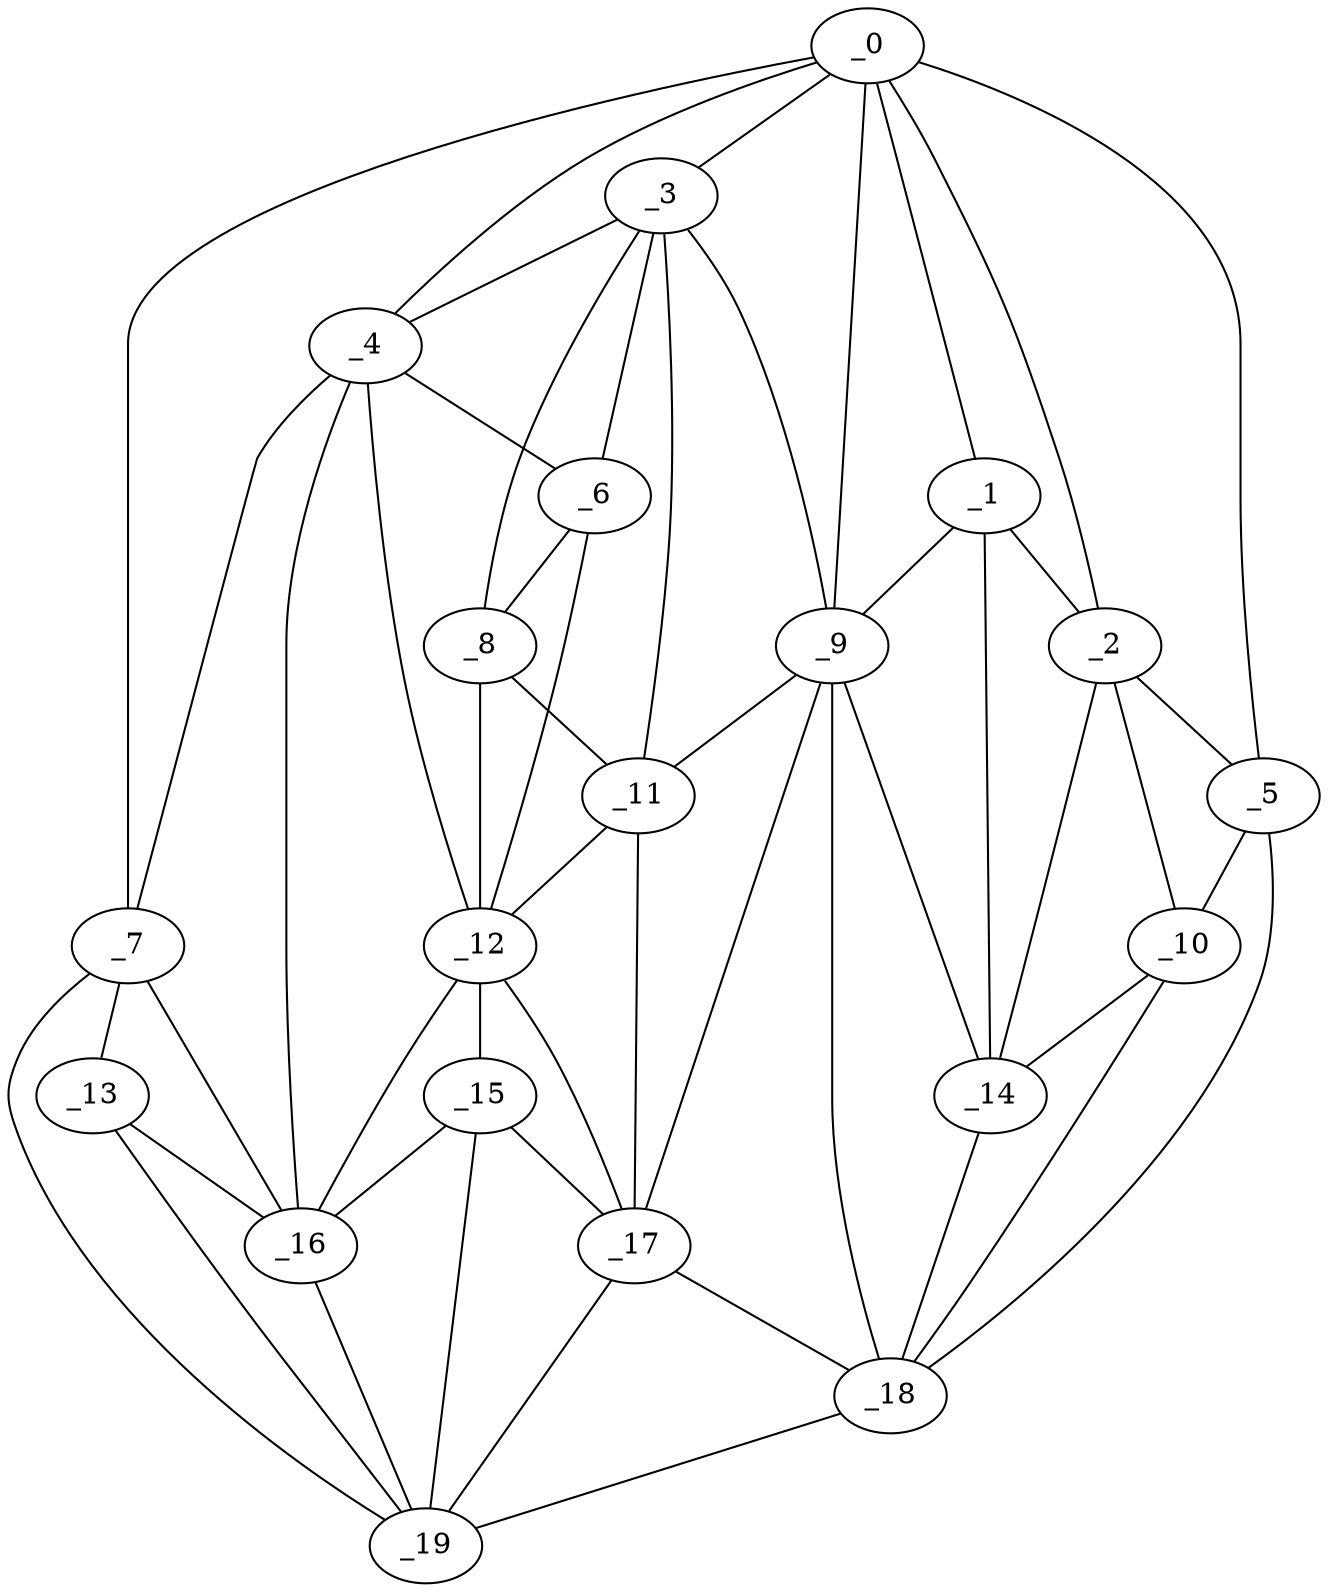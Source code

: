 graph "obj33__315.gxl" {
	_0	 [x=47,
		y=57];
	_1	 [x=51,
		y=49];
	_0 -- _1	 [valence=1];
	_2	 [x=55,
		y=35];
	_0 -- _2	 [valence=1];
	_3	 [x=62,
		y=84];
	_0 -- _3	 [valence=2];
	_4	 [x=63,
		y=95];
	_0 -- _4	 [valence=2];
	_5	 [x=64,
		y=2];
	_0 -- _5	 [valence=1];
	_7	 [x=66,
		y=107];
	_0 -- _7	 [valence=1];
	_9	 [x=74,
		y=67];
	_0 -- _9	 [valence=2];
	_1 -- _2	 [valence=2];
	_1 -- _9	 [valence=2];
	_14	 [x=80,
		y=44];
	_1 -- _14	 [valence=1];
	_2 -- _5	 [valence=2];
	_10	 [x=75,
		y=33];
	_2 -- _10	 [valence=2];
	_2 -- _14	 [valence=2];
	_3 -- _4	 [valence=2];
	_6	 [x=64,
		y=89];
	_3 -- _6	 [valence=1];
	_8	 [x=70,
		y=84];
	_3 -- _8	 [valence=2];
	_3 -- _9	 [valence=2];
	_11	 [x=75,
		y=75];
	_3 -- _11	 [valence=1];
	_4 -- _6	 [valence=2];
	_4 -- _7	 [valence=2];
	_12	 [x=76,
		y=89];
	_4 -- _12	 [valence=1];
	_16	 [x=82,
		y=102];
	_4 -- _16	 [valence=1];
	_5 -- _10	 [valence=2];
	_18	 [x=84,
		y=48];
	_5 -- _18	 [valence=1];
	_6 -- _8	 [valence=1];
	_6 -- _12	 [valence=2];
	_13	 [x=79,
		y=108];
	_7 -- _13	 [valence=2];
	_7 -- _16	 [valence=2];
	_19	 [x=85,
		y=113];
	_7 -- _19	 [valence=1];
	_8 -- _11	 [valence=1];
	_8 -- _12	 [valence=2];
	_9 -- _11	 [valence=2];
	_9 -- _14	 [valence=2];
	_17	 [x=83,
		y=78];
	_9 -- _17	 [valence=2];
	_9 -- _18	 [valence=1];
	_10 -- _14	 [valence=2];
	_10 -- _18	 [valence=2];
	_11 -- _12	 [valence=2];
	_11 -- _17	 [valence=1];
	_15	 [x=82,
		y=91];
	_12 -- _15	 [valence=2];
	_12 -- _16	 [valence=2];
	_12 -- _17	 [valence=2];
	_13 -- _16	 [valence=2];
	_13 -- _19	 [valence=1];
	_14 -- _18	 [valence=2];
	_15 -- _16	 [valence=1];
	_15 -- _17	 [valence=2];
	_15 -- _19	 [valence=1];
	_16 -- _19	 [valence=2];
	_17 -- _18	 [valence=2];
	_17 -- _19	 [valence=1];
	_18 -- _19	 [valence=1];
}
